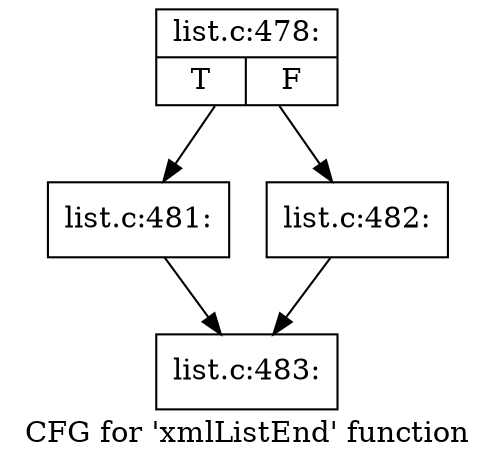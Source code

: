 digraph "CFG for 'xmlListEnd' function" {
	label="CFG for 'xmlListEnd' function";

	Node0x5250020 [shape=record,label="{list.c:478:|{<s0>T|<s1>F}}"];
	Node0x5250020 -> Node0x524fe20;
	Node0x5250020 -> Node0x524fe70;
	Node0x524fe20 [shape=record,label="{list.c:481:}"];
	Node0x524fe20 -> Node0x5250350;
	Node0x524fe70 [shape=record,label="{list.c:482:}"];
	Node0x524fe70 -> Node0x5250350;
	Node0x5250350 [shape=record,label="{list.c:483:}"];
}
